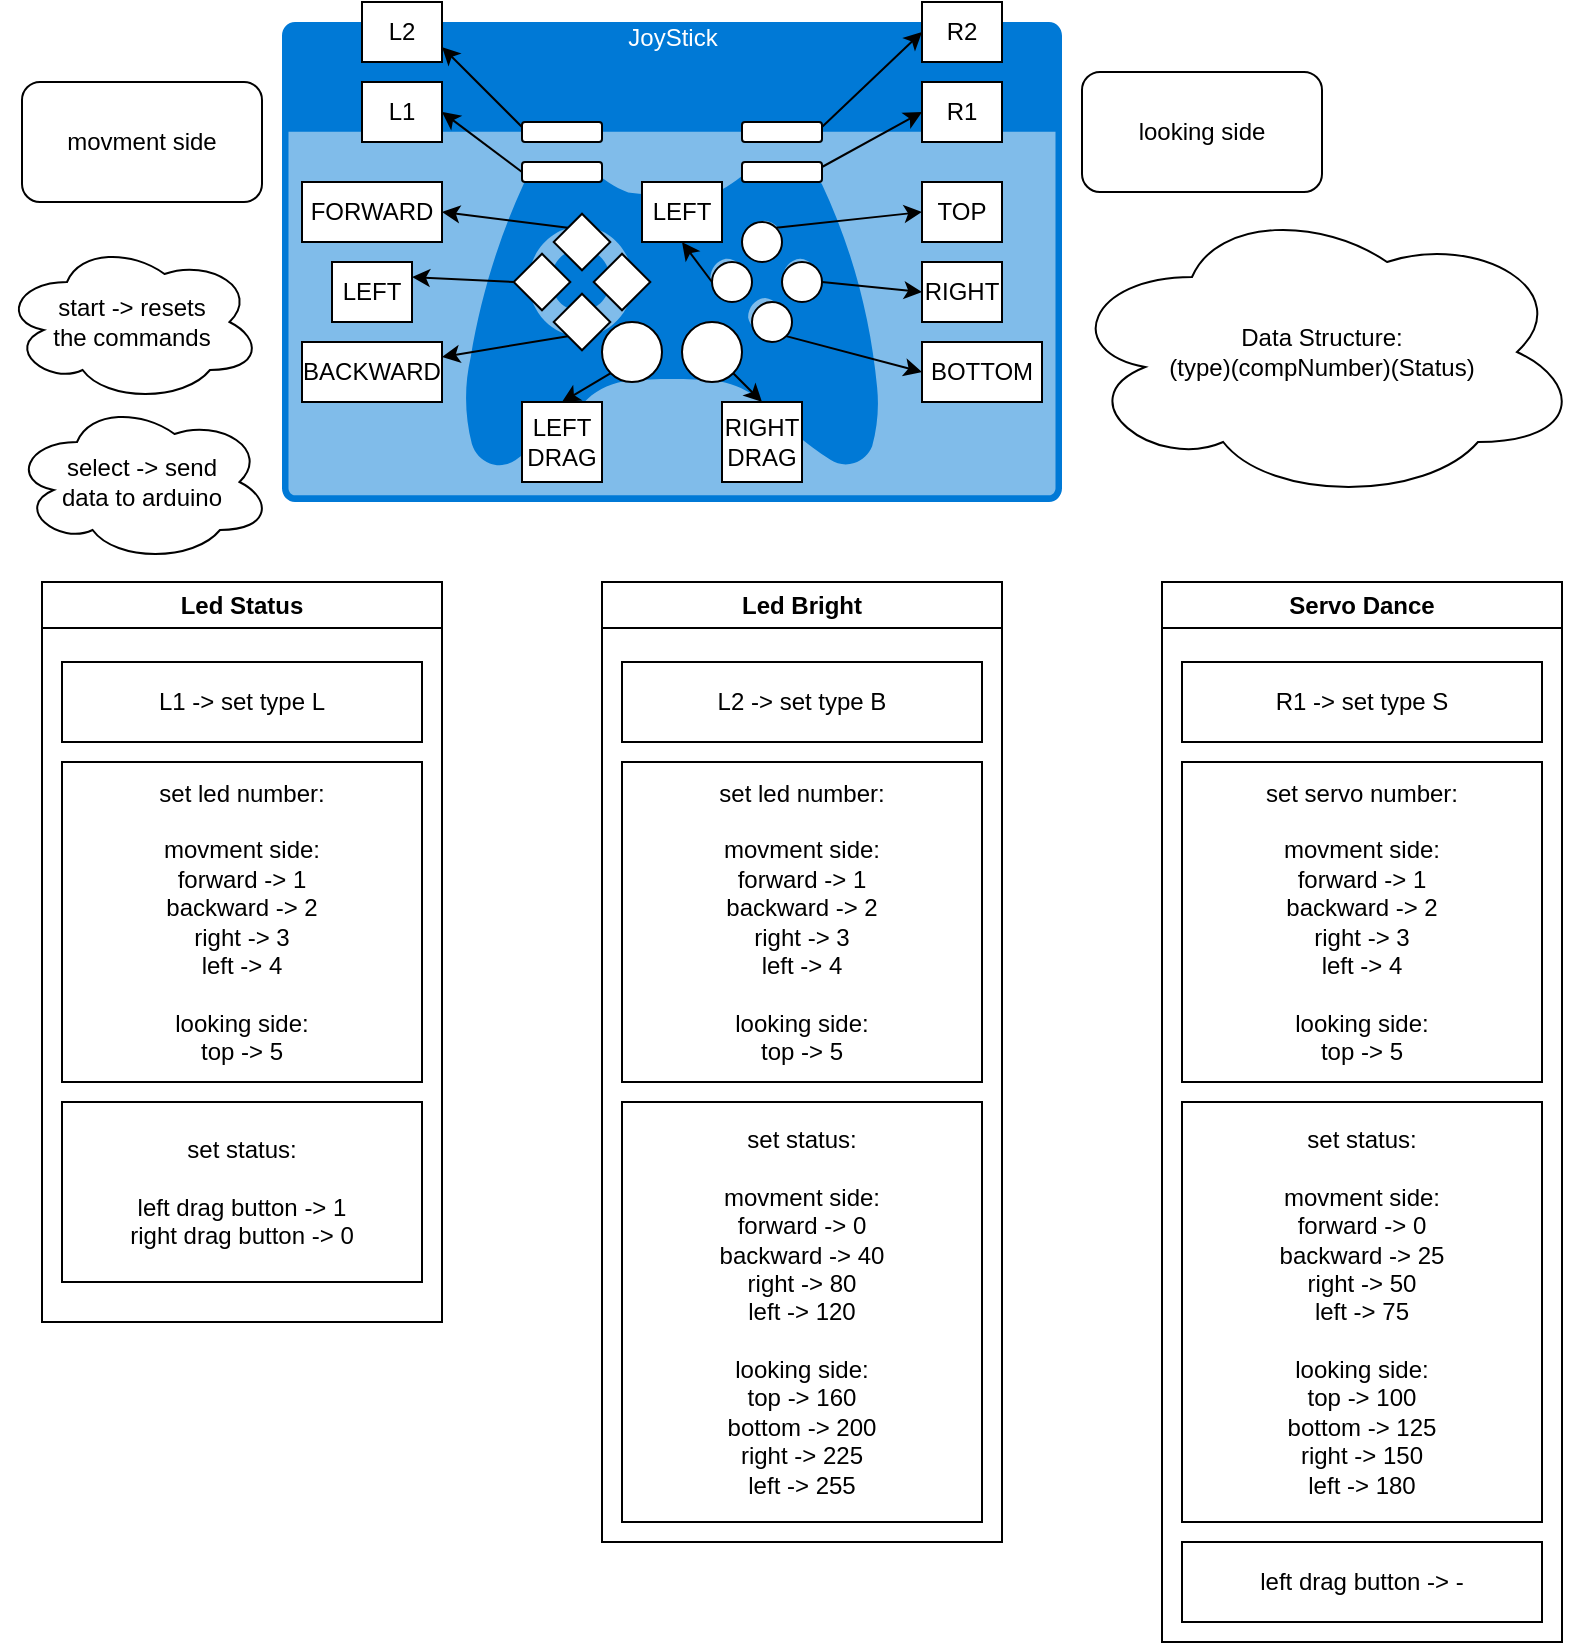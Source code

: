 <mxfile>
    <diagram id="bfl7gv7dEzhj_uujE17H" name="Page-1">
        <mxGraphModel dx="907" dy="482" grid="1" gridSize="10" guides="1" tooltips="1" connect="1" arrows="1" fold="1" page="1" pageScale="1" pageWidth="850" pageHeight="1100" math="0" shadow="0">
            <root>
                <mxCell id="0"/>
                <mxCell id="1" parent="0"/>
                <mxCell id="2" value="JoyStick" style="html=1;strokeColor=none;fillColor=#0079D6;labelPosition=center;verticalLabelPosition=middle;verticalAlign=top;align=center;fontSize=12;outlineConnect=0;spacingTop=-6;fontColor=#FFFFFF;sketch=0;shape=mxgraph.sitemap.game;" vertex="1" parent="1">
                    <mxGeometry x="200" y="80" width="390" height="240" as="geometry"/>
                </mxCell>
                <mxCell id="31" style="edgeStyle=none;html=1;exitX=1;exitY=0.25;exitDx=0;exitDy=0;entryX=0;entryY=0.5;entryDx=0;entryDy=0;" edge="1" parent="1" source="3" target="30">
                    <mxGeometry relative="1" as="geometry"/>
                </mxCell>
                <mxCell id="3" value="" style="rounded=1;whiteSpace=wrap;html=1;" vertex="1" parent="1">
                    <mxGeometry x="430" y="150" width="40" height="10" as="geometry"/>
                </mxCell>
                <mxCell id="35" style="edgeStyle=none;html=1;exitX=0;exitY=0.5;exitDx=0;exitDy=0;entryX=1;entryY=0.5;entryDx=0;entryDy=0;" edge="1" parent="1" source="5" target="33">
                    <mxGeometry relative="1" as="geometry"/>
                </mxCell>
                <mxCell id="5" value="" style="rounded=1;whiteSpace=wrap;html=1;" vertex="1" parent="1">
                    <mxGeometry x="320" y="150" width="40" height="10" as="geometry"/>
                </mxCell>
                <mxCell id="29" style="edgeStyle=none;html=1;exitX=1;exitY=0.25;exitDx=0;exitDy=0;entryX=0;entryY=0.5;entryDx=0;entryDy=0;" edge="1" parent="1" source="7" target="28">
                    <mxGeometry relative="1" as="geometry"/>
                </mxCell>
                <mxCell id="7" value="" style="rounded=1;whiteSpace=wrap;html=1;" vertex="1" parent="1">
                    <mxGeometry x="430" y="130" width="40" height="10" as="geometry"/>
                </mxCell>
                <mxCell id="34" style="edgeStyle=none;html=1;exitX=0;exitY=0.25;exitDx=0;exitDy=0;entryX=1;entryY=0.75;entryDx=0;entryDy=0;" edge="1" parent="1" source="13" target="32">
                    <mxGeometry relative="1" as="geometry"/>
                </mxCell>
                <mxCell id="13" value="" style="rounded=1;whiteSpace=wrap;html=1;" vertex="1" parent="1">
                    <mxGeometry x="320" y="130" width="40" height="10" as="geometry"/>
                </mxCell>
                <mxCell id="51" style="edgeStyle=none;html=1;exitX=0;exitY=1;exitDx=0;exitDy=0;entryX=0.5;entryY=0;entryDx=0;entryDy=0;" edge="1" parent="1" source="14" target="44">
                    <mxGeometry relative="1" as="geometry"/>
                </mxCell>
                <mxCell id="14" value="" style="ellipse;whiteSpace=wrap;html=1;aspect=fixed;" vertex="1" parent="1">
                    <mxGeometry x="360" y="230" width="30" height="30" as="geometry"/>
                </mxCell>
                <mxCell id="53" style="edgeStyle=none;html=1;exitX=1;exitY=1;exitDx=0;exitDy=0;entryX=0.5;entryY=0;entryDx=0;entryDy=0;" edge="1" parent="1" source="16" target="52">
                    <mxGeometry relative="1" as="geometry"/>
                </mxCell>
                <mxCell id="16" value="" style="ellipse;whiteSpace=wrap;html=1;aspect=fixed;" vertex="1" parent="1">
                    <mxGeometry x="400" y="230" width="30" height="30" as="geometry"/>
                </mxCell>
                <mxCell id="37" style="edgeStyle=none;html=1;exitX=1;exitY=0;exitDx=0;exitDy=0;entryX=0;entryY=0.5;entryDx=0;entryDy=0;" edge="1" parent="1" source="17" target="36">
                    <mxGeometry relative="1" as="geometry"/>
                </mxCell>
                <mxCell id="17" value="" style="ellipse;whiteSpace=wrap;html=1;aspect=fixed;" vertex="1" parent="1">
                    <mxGeometry x="430" y="180" width="20" height="20" as="geometry"/>
                </mxCell>
                <mxCell id="40" style="edgeStyle=none;html=1;exitX=1;exitY=0.5;exitDx=0;exitDy=0;entryX=0;entryY=0.5;entryDx=0;entryDy=0;" edge="1" parent="1" source="18" target="39">
                    <mxGeometry relative="1" as="geometry"/>
                </mxCell>
                <mxCell id="18" value="" style="ellipse;whiteSpace=wrap;html=1;aspect=fixed;" vertex="1" parent="1">
                    <mxGeometry x="450" y="200" width="20" height="20" as="geometry"/>
                </mxCell>
                <mxCell id="41" style="edgeStyle=none;html=1;exitX=1;exitY=1;exitDx=0;exitDy=0;entryX=0;entryY=0.5;entryDx=0;entryDy=0;" edge="1" parent="1" source="19" target="38">
                    <mxGeometry relative="1" as="geometry"/>
                </mxCell>
                <mxCell id="19" value="" style="ellipse;whiteSpace=wrap;html=1;aspect=fixed;" vertex="1" parent="1">
                    <mxGeometry x="435" y="220" width="20" height="20" as="geometry"/>
                </mxCell>
                <mxCell id="43" style="edgeStyle=none;html=1;exitX=0;exitY=0.5;exitDx=0;exitDy=0;entryX=0.5;entryY=1;entryDx=0;entryDy=0;" edge="1" parent="1" source="20" target="42">
                    <mxGeometry relative="1" as="geometry"/>
                </mxCell>
                <mxCell id="20" value="" style="ellipse;whiteSpace=wrap;html=1;aspect=fixed;" vertex="1" parent="1">
                    <mxGeometry x="415" y="200" width="20" height="20" as="geometry"/>
                </mxCell>
                <mxCell id="48" style="edgeStyle=none;html=1;exitX=0.5;exitY=0;exitDx=0;exitDy=0;entryX=1;entryY=0.5;entryDx=0;entryDy=0;" edge="1" parent="1" source="22" target="47">
                    <mxGeometry relative="1" as="geometry"/>
                </mxCell>
                <mxCell id="22" value="" style="whiteSpace=wrap;html=1;aspect=fixed;rotation=-45;" vertex="1" parent="1">
                    <mxGeometry x="340" y="180" width="20" height="20" as="geometry"/>
                </mxCell>
                <mxCell id="49" style="edgeStyle=none;html=1;exitX=0;exitY=0;exitDx=0;exitDy=0;entryX=1;entryY=0.25;entryDx=0;entryDy=0;" edge="1" parent="1" source="23" target="45">
                    <mxGeometry relative="1" as="geometry"/>
                </mxCell>
                <mxCell id="23" value="" style="whiteSpace=wrap;html=1;aspect=fixed;rotation=-45;" vertex="1" parent="1">
                    <mxGeometry x="320" y="200" width="20" height="20" as="geometry"/>
                </mxCell>
                <mxCell id="24" value="" style="whiteSpace=wrap;html=1;aspect=fixed;rotation=-45;" vertex="1" parent="1">
                    <mxGeometry x="360" y="200" width="20" height="20" as="geometry"/>
                </mxCell>
                <mxCell id="50" style="edgeStyle=none;html=1;exitX=0;exitY=0.5;exitDx=0;exitDy=0;entryX=1;entryY=0.25;entryDx=0;entryDy=0;" edge="1" parent="1" source="25" target="46">
                    <mxGeometry relative="1" as="geometry"/>
                </mxCell>
                <mxCell id="25" value="" style="whiteSpace=wrap;html=1;aspect=fixed;rotation=-45;" vertex="1" parent="1">
                    <mxGeometry x="340" y="220" width="20" height="20" as="geometry"/>
                </mxCell>
                <mxCell id="28" value="R2" style="rounded=0;whiteSpace=wrap;html=1;" vertex="1" parent="1">
                    <mxGeometry x="520" y="70" width="40" height="30" as="geometry"/>
                </mxCell>
                <mxCell id="30" value="R1" style="rounded=0;whiteSpace=wrap;html=1;" vertex="1" parent="1">
                    <mxGeometry x="520" y="110" width="40" height="30" as="geometry"/>
                </mxCell>
                <mxCell id="32" value="L2" style="rounded=0;whiteSpace=wrap;html=1;" vertex="1" parent="1">
                    <mxGeometry x="240" y="70" width="40" height="30" as="geometry"/>
                </mxCell>
                <mxCell id="33" value="L1" style="rounded=0;whiteSpace=wrap;html=1;" vertex="1" parent="1">
                    <mxGeometry x="240" y="110" width="40" height="30" as="geometry"/>
                </mxCell>
                <mxCell id="36" value="TOP" style="rounded=0;whiteSpace=wrap;html=1;" vertex="1" parent="1">
                    <mxGeometry x="520" y="160" width="40" height="30" as="geometry"/>
                </mxCell>
                <mxCell id="38" value="BOTTOM" style="rounded=0;whiteSpace=wrap;html=1;" vertex="1" parent="1">
                    <mxGeometry x="520" y="240" width="60" height="30" as="geometry"/>
                </mxCell>
                <mxCell id="39" value="RIGHT" style="rounded=0;whiteSpace=wrap;html=1;" vertex="1" parent="1">
                    <mxGeometry x="520" y="200" width="40" height="30" as="geometry"/>
                </mxCell>
                <mxCell id="42" value="LEFT" style="rounded=0;whiteSpace=wrap;html=1;" vertex="1" parent="1">
                    <mxGeometry x="380" y="160" width="40" height="30" as="geometry"/>
                </mxCell>
                <mxCell id="44" value="LEFT&lt;br&gt;DRAG" style="rounded=0;whiteSpace=wrap;html=1;" vertex="1" parent="1">
                    <mxGeometry x="320" y="270" width="40" height="40" as="geometry"/>
                </mxCell>
                <mxCell id="45" value="LEFT" style="rounded=0;whiteSpace=wrap;html=1;" vertex="1" parent="1">
                    <mxGeometry x="225" y="200" width="40" height="30" as="geometry"/>
                </mxCell>
                <mxCell id="46" value="BACKWARD" style="rounded=0;whiteSpace=wrap;html=1;" vertex="1" parent="1">
                    <mxGeometry x="210" y="240" width="70" height="30" as="geometry"/>
                </mxCell>
                <mxCell id="47" value="FORWARD" style="rounded=0;whiteSpace=wrap;html=1;" vertex="1" parent="1">
                    <mxGeometry x="210" y="160" width="70" height="30" as="geometry"/>
                </mxCell>
                <mxCell id="52" value="RIGHT&lt;br&gt;DRAG" style="rounded=0;whiteSpace=wrap;html=1;" vertex="1" parent="1">
                    <mxGeometry x="420" y="270" width="40" height="40" as="geometry"/>
                </mxCell>
                <mxCell id="54" value="Led Status" style="swimlane;whiteSpace=wrap;html=1;" vertex="1" parent="1">
                    <mxGeometry x="80" y="360" width="200" height="370" as="geometry"/>
                </mxCell>
                <mxCell id="59" value="L1 -&amp;gt; set type L" style="rounded=0;whiteSpace=wrap;html=1;" vertex="1" parent="54">
                    <mxGeometry x="10" y="40" width="180" height="40" as="geometry"/>
                </mxCell>
                <mxCell id="63" value="set led number:&lt;br&gt;&lt;br&gt;movment side:&lt;br&gt;forward -&amp;gt; 1&lt;br&gt;backward -&amp;gt; 2&lt;br&gt;right -&amp;gt; 3&lt;br&gt;left -&amp;gt; 4&lt;br&gt;&lt;br&gt;looking side:&lt;br&gt;top -&amp;gt; 5" style="rounded=0;whiteSpace=wrap;html=1;" vertex="1" parent="54">
                    <mxGeometry x="10" y="90" width="180" height="160" as="geometry"/>
                </mxCell>
                <mxCell id="66" value="set status:&lt;br&gt;&lt;br&gt;left drag button -&amp;gt; 1&lt;br&gt;right drag button -&amp;gt; 0" style="rounded=0;whiteSpace=wrap;html=1;" vertex="1" parent="54">
                    <mxGeometry x="10" y="260" width="180" height="90" as="geometry"/>
                </mxCell>
                <mxCell id="55" value="Led Bright" style="swimlane;whiteSpace=wrap;html=1;" vertex="1" parent="1">
                    <mxGeometry x="360" y="360" width="200" height="480" as="geometry"/>
                </mxCell>
                <mxCell id="62" value="L2 -&amp;gt; set type B" style="rounded=0;whiteSpace=wrap;html=1;" vertex="1" parent="55">
                    <mxGeometry x="10" y="40" width="180" height="40" as="geometry"/>
                </mxCell>
                <mxCell id="69" value="set status:&lt;br&gt;&lt;br&gt;movment side:&lt;br&gt;forward -&amp;gt; 0&lt;br&gt;backward -&amp;gt; 40&lt;br&gt;right -&amp;gt; 80&lt;br&gt;left -&amp;gt; 120&lt;br&gt;&lt;br&gt;looking side:&lt;br&gt;top -&amp;gt; 160&lt;br&gt;bottom -&amp;gt; 200&lt;br&gt;right -&amp;gt; 225&lt;br&gt;left -&amp;gt; 255" style="rounded=0;whiteSpace=wrap;html=1;" vertex="1" parent="55">
                    <mxGeometry x="10" y="260" width="180" height="210" as="geometry"/>
                </mxCell>
                <mxCell id="70" value="set led number:&lt;br&gt;&lt;br&gt;movment side:&lt;br&gt;forward -&amp;gt; 1&lt;br&gt;backward -&amp;gt; 2&lt;br&gt;right -&amp;gt; 3&lt;br&gt;left -&amp;gt; 4&lt;br&gt;&lt;br&gt;looking side:&lt;br&gt;top -&amp;gt; 5" style="rounded=0;whiteSpace=wrap;html=1;" vertex="1" parent="55">
                    <mxGeometry x="10" y="90" width="180" height="160" as="geometry"/>
                </mxCell>
                <mxCell id="56" value="Servo Dance" style="swimlane;whiteSpace=wrap;html=1;" vertex="1" parent="1">
                    <mxGeometry x="640" y="360" width="200" height="530" as="geometry"/>
                </mxCell>
                <mxCell id="61" value="R1 -&amp;gt; set type S" style="rounded=0;whiteSpace=wrap;html=1;" vertex="1" parent="56">
                    <mxGeometry x="10" y="40" width="180" height="40" as="geometry"/>
                </mxCell>
                <mxCell id="71" value="set servo number:&lt;br&gt;&lt;br&gt;movment side:&lt;br&gt;forward -&amp;gt; 1&lt;br&gt;backward -&amp;gt; 2&lt;br&gt;right -&amp;gt; 3&lt;br&gt;left -&amp;gt; 4&lt;br&gt;&lt;br&gt;looking side:&lt;br&gt;top -&amp;gt; 5" style="rounded=0;whiteSpace=wrap;html=1;" vertex="1" parent="56">
                    <mxGeometry x="10" y="90" width="180" height="160" as="geometry"/>
                </mxCell>
                <mxCell id="72" value="set status:&lt;br&gt;&lt;br&gt;movment side:&lt;br&gt;forward -&amp;gt; 0&lt;br&gt;backward -&amp;gt; 25&lt;br&gt;right -&amp;gt; 50&lt;br&gt;left -&amp;gt; 75&lt;br&gt;&lt;br&gt;looking side:&lt;br&gt;top -&amp;gt; 100&lt;br&gt;bottom -&amp;gt; 125&lt;br&gt;right -&amp;gt; 150&lt;br&gt;left -&amp;gt; 180" style="rounded=0;whiteSpace=wrap;html=1;" vertex="1" parent="56">
                    <mxGeometry x="10" y="260" width="180" height="210" as="geometry"/>
                </mxCell>
                <mxCell id="73" value="left drag button -&amp;gt; -" style="rounded=0;whiteSpace=wrap;html=1;" vertex="1" parent="56">
                    <mxGeometry x="10" y="480" width="180" height="40" as="geometry"/>
                </mxCell>
                <mxCell id="57" value="start -&amp;gt; resets&lt;br&gt;the commands" style="ellipse;shape=cloud;whiteSpace=wrap;html=1;" vertex="1" parent="1">
                    <mxGeometry x="60" y="190" width="130" height="80" as="geometry"/>
                </mxCell>
                <mxCell id="60" value="Data Structure:&lt;br&gt;(type)(compNumber)(Status)" style="ellipse;shape=cloud;whiteSpace=wrap;html=1;" vertex="1" parent="1">
                    <mxGeometry x="590" y="170" width="260" height="150" as="geometry"/>
                </mxCell>
                <mxCell id="64" value="movment side&lt;span style=&quot;color: rgba(0, 0, 0, 0); font-family: monospace; font-size: 0px; text-align: start;&quot;&gt;%3CmxGraphModel%3E%3Croot%3E%3CmxCell%20id%3D%220%22%2F%3E%3CmxCell%20id%3D%221%22%20parent%3D%220%22%2F%3E%3CmxCell%20id%3D%222%22%20value%3D%22L1%20-%26amp%3Bgt%3B%20set%20type%20L%22%20style%3D%22rounded%3D0%3BwhiteSpace%3Dwrap%3Bhtml%3D1%3B%22%20vertex%3D%221%22%20parent%3D%221%22%3E%3CmxGeometry%20x%3D%2290%22%20y%3D%22400%22%20width%3D%22180%22%20height%3D%2240%22%20as%3D%22geometry%22%2F%3E%3C%2FmxCell%3E%3C%2Froot%3E%3C%2FmxGraphModel%3E&lt;/span&gt;" style="rounded=1;whiteSpace=wrap;html=1;" vertex="1" parent="1">
                    <mxGeometry x="70" y="110" width="120" height="60" as="geometry"/>
                </mxCell>
                <mxCell id="65" value="looking side" style="rounded=1;whiteSpace=wrap;html=1;" vertex="1" parent="1">
                    <mxGeometry x="600" y="105" width="120" height="60" as="geometry"/>
                </mxCell>
                <mxCell id="67" value="select -&amp;gt; send&lt;br&gt;data to arduino" style="ellipse;shape=cloud;whiteSpace=wrap;html=1;" vertex="1" parent="1">
                    <mxGeometry x="65" y="270" width="130" height="80" as="geometry"/>
                </mxCell>
            </root>
        </mxGraphModel>
    </diagram>
</mxfile>